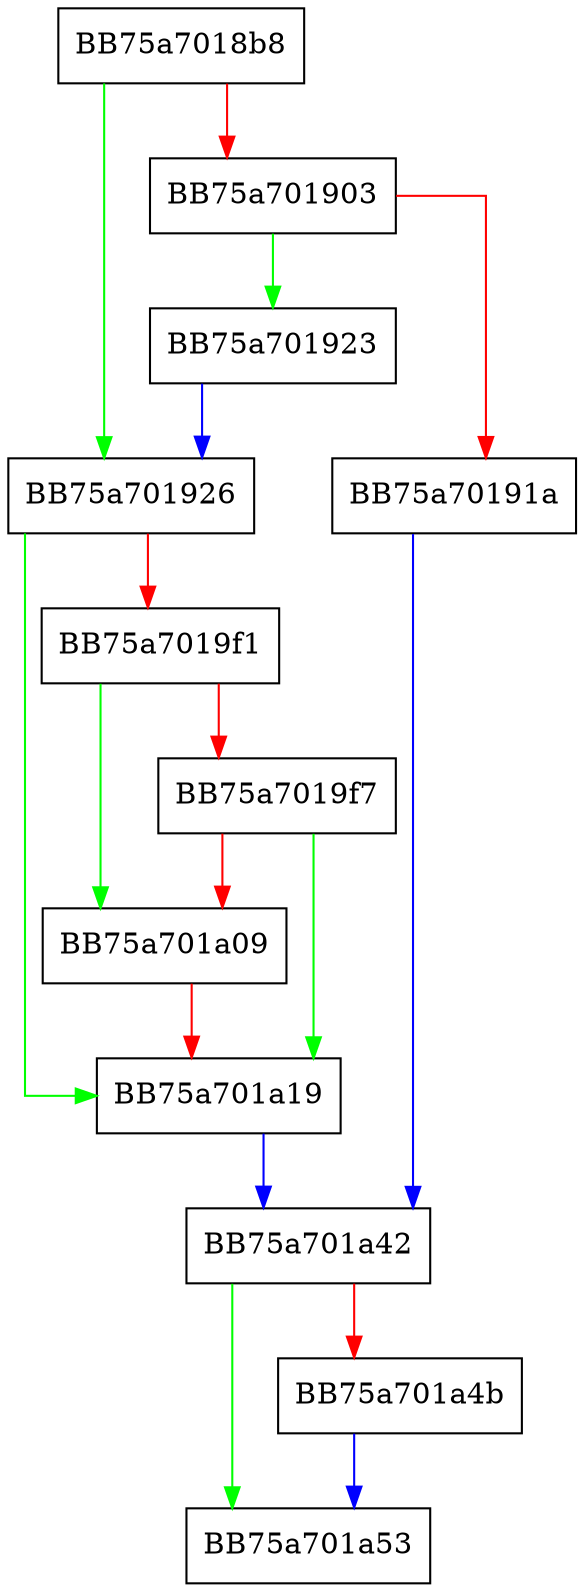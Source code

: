 digraph runpack_from_vfo_to_vfo2 {
  node [shape="box"];
  graph [splines=ortho];
  BB75a7018b8 -> BB75a701926 [color="green"];
  BB75a7018b8 -> BB75a701903 [color="red"];
  BB75a701903 -> BB75a701923 [color="green"];
  BB75a701903 -> BB75a70191a [color="red"];
  BB75a70191a -> BB75a701a42 [color="blue"];
  BB75a701923 -> BB75a701926 [color="blue"];
  BB75a701926 -> BB75a701a19 [color="green"];
  BB75a701926 -> BB75a7019f1 [color="red"];
  BB75a7019f1 -> BB75a701a09 [color="green"];
  BB75a7019f1 -> BB75a7019f7 [color="red"];
  BB75a7019f7 -> BB75a701a19 [color="green"];
  BB75a7019f7 -> BB75a701a09 [color="red"];
  BB75a701a09 -> BB75a701a19 [color="red"];
  BB75a701a19 -> BB75a701a42 [color="blue"];
  BB75a701a42 -> BB75a701a53 [color="green"];
  BB75a701a42 -> BB75a701a4b [color="red"];
  BB75a701a4b -> BB75a701a53 [color="blue"];
}